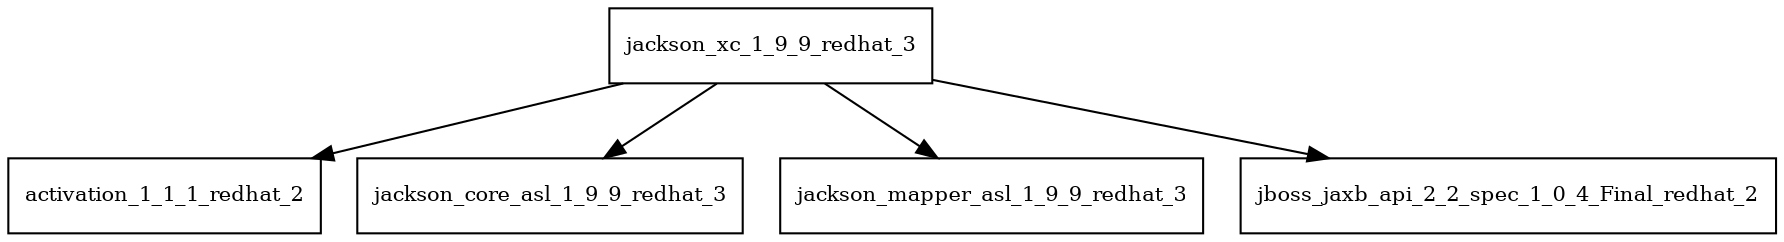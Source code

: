 digraph jackson_xc_1_9_9_redhat_3_dependencies {
  node [shape = box, fontsize=10.0];
  jackson_xc_1_9_9_redhat_3 -> activation_1_1_1_redhat_2;
  jackson_xc_1_9_9_redhat_3 -> jackson_core_asl_1_9_9_redhat_3;
  jackson_xc_1_9_9_redhat_3 -> jackson_mapper_asl_1_9_9_redhat_3;
  jackson_xc_1_9_9_redhat_3 -> jboss_jaxb_api_2_2_spec_1_0_4_Final_redhat_2;
}
